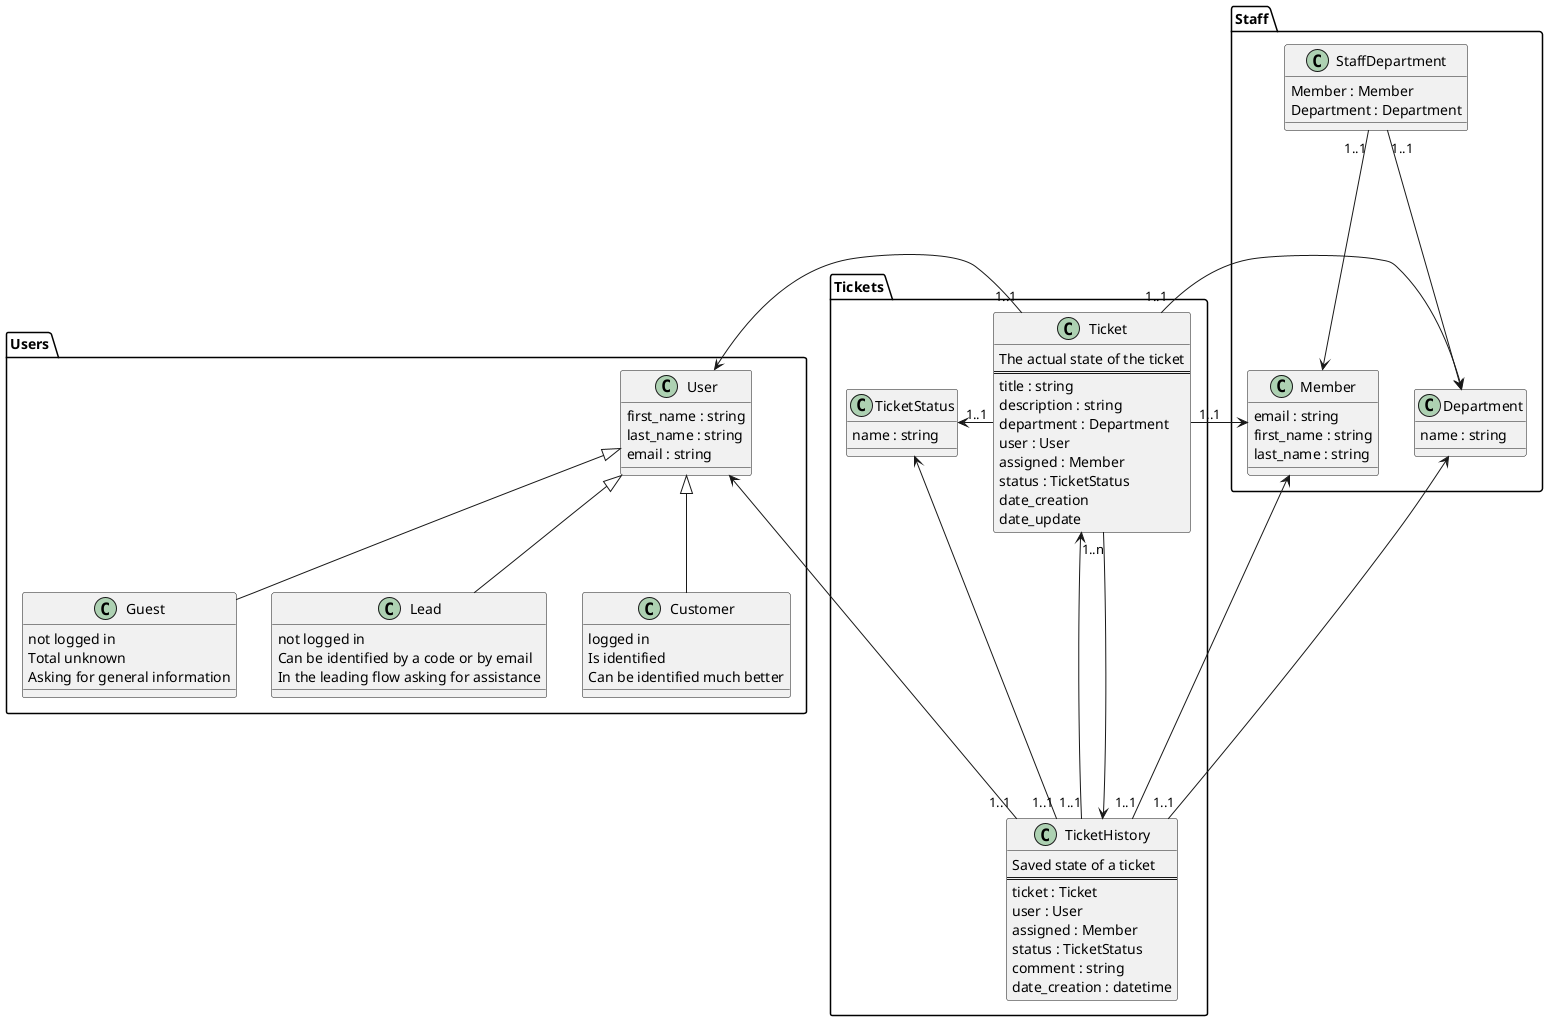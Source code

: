 @startuml

package Users {
  class User {
    first_name : string
    last_name : string
    email : string
  }

  class Guest extends User {
    not logged in
    Total unknown
    Asking for general information
  }
  
  class Lead extends User {
    not logged in
    Can be identified by a code or by email
    In the leading flow asking for assistance
  }
  class Customer extends User {
    logged in
    Is identified
    Can be identified much better
  }
}

package Staff {

  class Department {
    name : string
  }

  class Member {
    email : string
    first_name : string
    last_name : string
  }

  class StaffDepartment {
    Member : Member
    Department : Department
  }

  StaffDepartment "1..1" --d--> Member
  StaffDepartment "1..1" --d--> Department
}

package Tickets {

  class Ticket {
    The actual state of the ticket
    ==
    title : string
    description : string
    department : Department
    user : User
    assigned : Member
    status : TicketStatus
    date_creation
    date_update
  }

  class TicketStatus {
    name : string
  }

  class TicketHistory {
    Saved state of a ticket
    ==
    ticket : Ticket
    user : User
    assigned : Member
    status : TicketStatus
    comment : string
    date_creation : datetime
  }

  Ticket "1..1" --l--> User
  Ticket "1..1" --l--> Member
  Ticket "1..1" --l--> Department
  Ticket "1..1" --l--> TicketStatus  
  Ticket "1..n" --l--> TicketHistory

  TicketHistory "1..1" --u--> Ticket
  TicketHistory "1..1" --u--> User
  TicketHistory "1..1" --u--> Member
  TicketHistory "1..1" --u--> Department
  TicketHistory "1..1" --u--> TicketStatus
}
@enduml